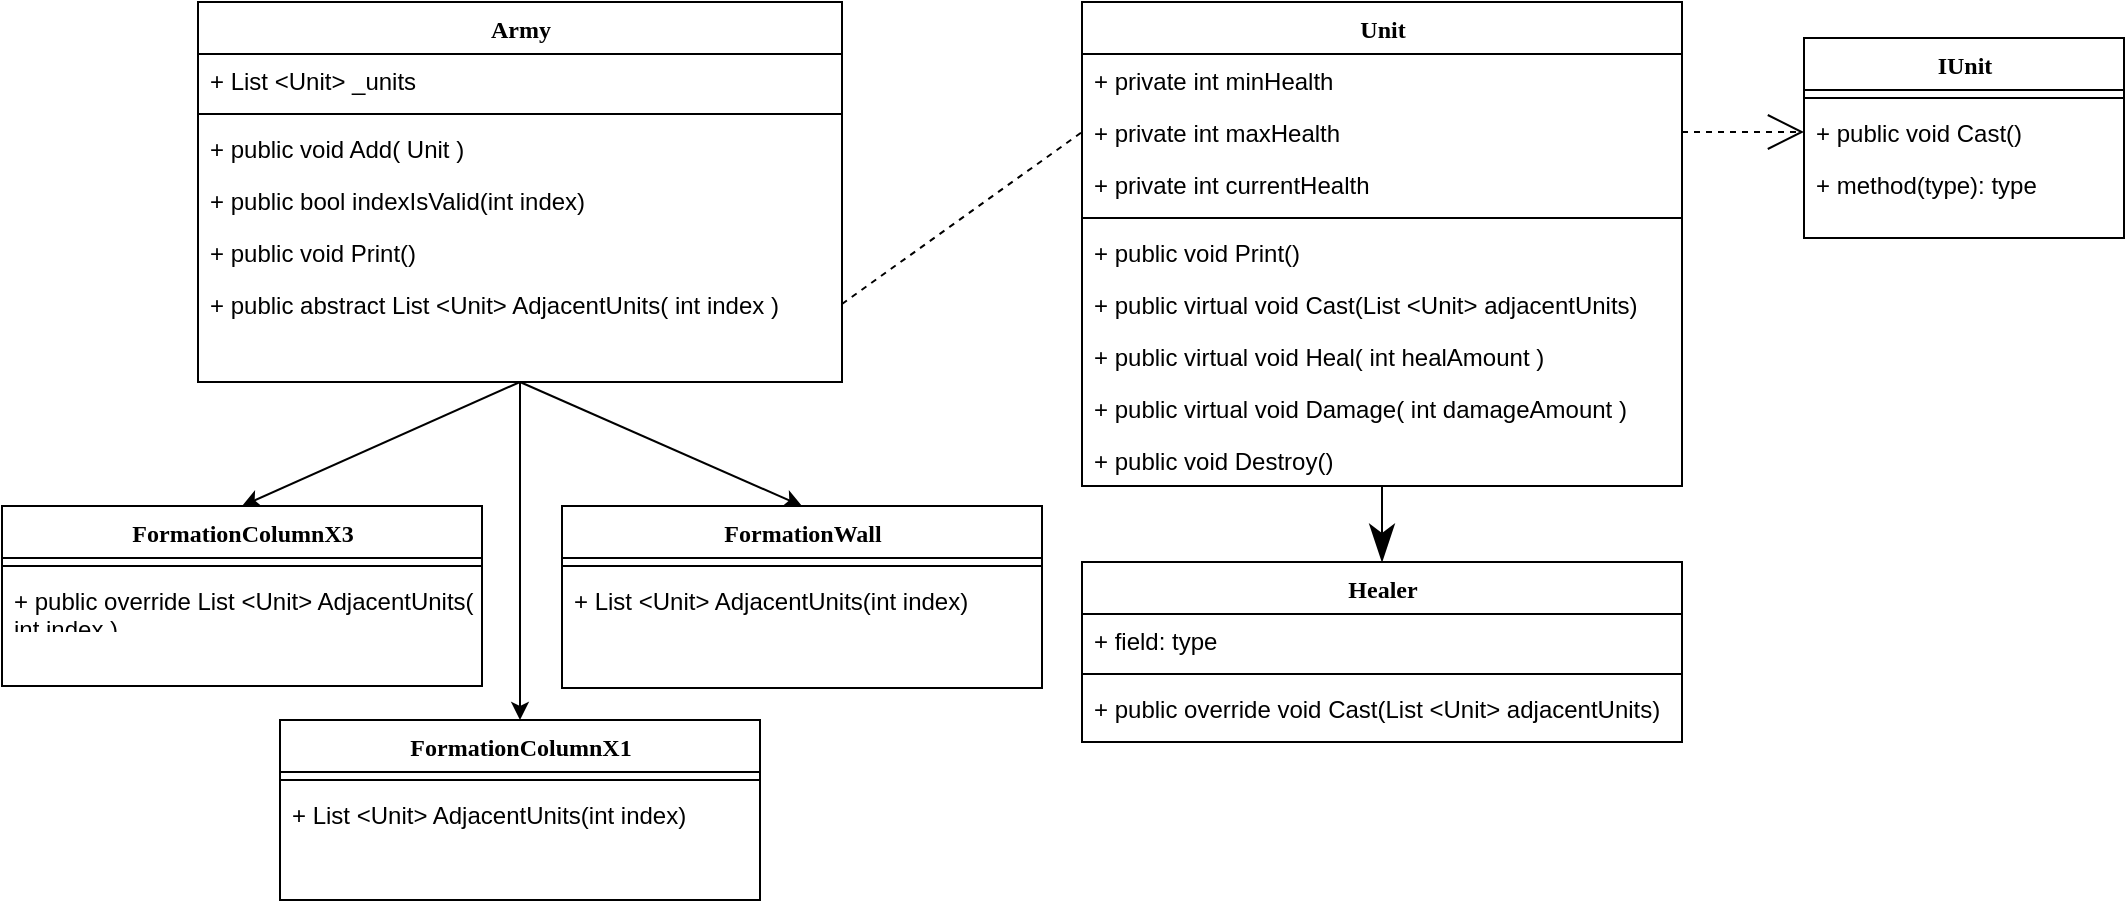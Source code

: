 <mxfile version="16.6.1" type="github" pages="2">
  <diagram name="Структура" id="9f46799a-70d6-7492-0946-bef42562c5a5">
    <mxGraphModel dx="1422" dy="762" grid="1" gridSize="10" guides="0" tooltips="1" connect="1" arrows="1" fold="1" page="1" pageScale="1" pageWidth="1169" pageHeight="827" background="none" math="0" shadow="0">
      <root>
        <mxCell id="0" />
        <mxCell id="1" parent="0" />
        <mxCell id="78961159f06e98e8-124" style="html=1;labelBackgroundColor=none;startFill=0;startSize=8;endArrow=classicThin;endFill=1;endSize=16;fontFamily=Verdana;fontSize=12;entryX=0.5;entryY=0;entryDx=0;entryDy=0;exitX=0.5;exitY=1;exitDx=0;exitDy=0;" parent="1" source="78961159f06e98e8-17" target="78961159f06e98e8-69" edge="1">
          <mxGeometry relative="1" as="geometry" />
        </mxCell>
        <mxCell id="78961159f06e98e8-17" value="Unit" style="swimlane;html=1;fontStyle=1;align=center;verticalAlign=top;childLayout=stackLayout;horizontal=1;startSize=26;horizontalStack=0;resizeParent=1;resizeLast=0;collapsible=1;marginBottom=0;swimlaneFillColor=#ffffff;rounded=0;shadow=0;comic=0;labelBackgroundColor=none;strokeWidth=1;fillColor=none;fontFamily=Verdana;fontSize=12" parent="1" vertex="1">
          <mxGeometry x="580" y="40" width="300" height="242" as="geometry" />
        </mxCell>
        <mxCell id="78961159f06e98e8-21" value="+ private int minHealth" style="text;html=1;strokeColor=none;fillColor=none;align=left;verticalAlign=top;spacingLeft=4;spacingRight=4;whiteSpace=wrap;overflow=hidden;rotatable=0;points=[[0,0.5],[1,0.5]];portConstraint=eastwest;" parent="78961159f06e98e8-17" vertex="1">
          <mxGeometry y="26" width="300" height="26" as="geometry" />
        </mxCell>
        <mxCell id="HIclassJUIiwZ_OQgA3m-4" value="+ private int maxHealth" style="text;html=1;strokeColor=none;fillColor=none;align=left;verticalAlign=top;spacingLeft=4;spacingRight=4;whiteSpace=wrap;overflow=hidden;rotatable=0;points=[[0,0.5],[1,0.5]];portConstraint=eastwest;" parent="78961159f06e98e8-17" vertex="1">
          <mxGeometry y="52" width="300" height="26" as="geometry" />
        </mxCell>
        <mxCell id="HIclassJUIiwZ_OQgA3m-5" value="+ private int currentHealth" style="text;html=1;strokeColor=none;fillColor=none;align=left;verticalAlign=top;spacingLeft=4;spacingRight=4;whiteSpace=wrap;overflow=hidden;rotatable=0;points=[[0,0.5],[1,0.5]];portConstraint=eastwest;" parent="78961159f06e98e8-17" vertex="1">
          <mxGeometry y="78" width="300" height="26" as="geometry" />
        </mxCell>
        <mxCell id="78961159f06e98e8-19" value="" style="line;html=1;strokeWidth=1;fillColor=none;align=left;verticalAlign=middle;spacingTop=-1;spacingLeft=3;spacingRight=3;rotatable=0;labelPosition=right;points=[];portConstraint=eastwest;" parent="78961159f06e98e8-17" vertex="1">
          <mxGeometry y="104" width="300" height="8" as="geometry" />
        </mxCell>
        <mxCell id="78961159f06e98e8-20" value="+ public void Print()" style="text;html=1;strokeColor=none;fillColor=none;align=left;verticalAlign=top;spacingLeft=4;spacingRight=4;whiteSpace=wrap;overflow=hidden;rotatable=0;points=[[0,0.5],[1,0.5]];portConstraint=eastwest;" parent="78961159f06e98e8-17" vertex="1">
          <mxGeometry y="112" width="300" height="26" as="geometry" />
        </mxCell>
        <mxCell id="oNumXjFYtsolnTgjQT-e-2" value="+ public virtual void Cast(List &amp;lt;Unit&amp;gt; adjacentUnits)" style="text;html=1;strokeColor=none;fillColor=none;align=left;verticalAlign=top;spacingLeft=4;spacingRight=4;whiteSpace=wrap;overflow=hidden;rotatable=0;points=[[0,0.5],[1,0.5]];portConstraint=eastwest;" vertex="1" parent="78961159f06e98e8-17">
          <mxGeometry y="138" width="300" height="26" as="geometry" />
        </mxCell>
        <mxCell id="oNumXjFYtsolnTgjQT-e-4" value="+ public virtual void Heal( int healAmount )" style="text;html=1;strokeColor=none;fillColor=none;align=left;verticalAlign=top;spacingLeft=4;spacingRight=4;whiteSpace=wrap;overflow=hidden;rotatable=0;points=[[0,0.5],[1,0.5]];portConstraint=eastwest;" vertex="1" parent="78961159f06e98e8-17">
          <mxGeometry y="164" width="300" height="26" as="geometry" />
        </mxCell>
        <mxCell id="oNumXjFYtsolnTgjQT-e-5" value="+ public virtual void Damage( int damageAmount )" style="text;html=1;strokeColor=none;fillColor=none;align=left;verticalAlign=top;spacingLeft=4;spacingRight=4;whiteSpace=wrap;overflow=hidden;rotatable=0;points=[[0,0.5],[1,0.5]];portConstraint=eastwest;" vertex="1" parent="78961159f06e98e8-17">
          <mxGeometry y="190" width="300" height="26" as="geometry" />
        </mxCell>
        <mxCell id="oNumXjFYtsolnTgjQT-e-6" value="+ public void Destroy()" style="text;html=1;strokeColor=none;fillColor=none;align=left;verticalAlign=top;spacingLeft=4;spacingRight=4;whiteSpace=wrap;overflow=hidden;rotatable=0;points=[[0,0.5],[1,0.5]];portConstraint=eastwest;" vertex="1" parent="78961159f06e98e8-17">
          <mxGeometry y="216" width="300" height="26" as="geometry" />
        </mxCell>
        <mxCell id="78961159f06e98e8-30" value="IUnit" style="swimlane;html=1;fontStyle=1;align=center;verticalAlign=top;childLayout=stackLayout;horizontal=1;startSize=26;horizontalStack=0;resizeParent=1;resizeLast=0;collapsible=1;marginBottom=0;swimlaneFillColor=#ffffff;rounded=0;shadow=0;comic=0;labelBackgroundColor=none;strokeWidth=1;fillColor=none;fontFamily=Verdana;fontSize=12" parent="1" vertex="1">
          <mxGeometry x="941" y="58" width="160" height="100" as="geometry" />
        </mxCell>
        <mxCell id="78961159f06e98e8-38" value="" style="line;html=1;strokeWidth=1;fillColor=none;align=left;verticalAlign=middle;spacingTop=-1;spacingLeft=3;spacingRight=3;rotatable=0;labelPosition=right;points=[];portConstraint=eastwest;" parent="78961159f06e98e8-30" vertex="1">
          <mxGeometry y="26" width="160" height="8" as="geometry" />
        </mxCell>
        <mxCell id="78961159f06e98e8-42" value="+ public void Cast()" style="text;html=1;strokeColor=none;fillColor=none;align=left;verticalAlign=top;spacingLeft=4;spacingRight=4;whiteSpace=wrap;overflow=hidden;rotatable=0;points=[[0,0.5],[1,0.5]];portConstraint=eastwest;" parent="78961159f06e98e8-30" vertex="1">
          <mxGeometry y="34" width="160" height="26" as="geometry" />
        </mxCell>
        <mxCell id="78961159f06e98e8-39" value="+ method(type): type" style="text;html=1;strokeColor=none;fillColor=none;align=left;verticalAlign=top;spacingLeft=4;spacingRight=4;whiteSpace=wrap;overflow=hidden;rotatable=0;points=[[0,0.5],[1,0.5]];portConstraint=eastwest;" parent="78961159f06e98e8-30" vertex="1">
          <mxGeometry y="60" width="160" height="26" as="geometry" />
        </mxCell>
        <mxCell id="78961159f06e98e8-69" value="Healer" style="swimlane;html=1;fontStyle=1;align=center;verticalAlign=top;childLayout=stackLayout;horizontal=1;startSize=26;horizontalStack=0;resizeParent=1;resizeLast=0;collapsible=1;marginBottom=0;swimlaneFillColor=#ffffff;rounded=0;shadow=0;comic=0;labelBackgroundColor=none;strokeWidth=1;fillColor=none;fontFamily=Verdana;fontSize=12" parent="1" vertex="1">
          <mxGeometry x="580" y="320" width="300" height="90" as="geometry" />
        </mxCell>
        <mxCell id="78961159f06e98e8-76" value="+ field: type" style="text;html=1;strokeColor=none;fillColor=none;align=left;verticalAlign=top;spacingLeft=4;spacingRight=4;whiteSpace=wrap;overflow=hidden;rotatable=0;points=[[0,0.5],[1,0.5]];portConstraint=eastwest;" parent="78961159f06e98e8-69" vertex="1">
          <mxGeometry y="26" width="300" height="26" as="geometry" />
        </mxCell>
        <mxCell id="78961159f06e98e8-77" value="" style="line;html=1;strokeWidth=1;fillColor=none;align=left;verticalAlign=middle;spacingTop=-1;spacingLeft=3;spacingRight=3;rotatable=0;labelPosition=right;points=[];portConstraint=eastwest;" parent="78961159f06e98e8-69" vertex="1">
          <mxGeometry y="52" width="300" height="8" as="geometry" />
        </mxCell>
        <mxCell id="78961159f06e98e8-79" value="+ public override void Cast(List &amp;lt;Unit&amp;gt; adjacentUnits)" style="text;html=1;strokeColor=none;fillColor=none;align=left;verticalAlign=top;spacingLeft=4;spacingRight=4;whiteSpace=wrap;overflow=hidden;rotatable=0;points=[[0,0.5],[1,0.5]];portConstraint=eastwest;" parent="78961159f06e98e8-69" vertex="1">
          <mxGeometry y="60" width="300" height="26" as="geometry" />
        </mxCell>
        <mxCell id="78961159f06e98e8-121" style="html=1;labelBackgroundColor=none;startFill=0;startSize=8;endArrow=open;endFill=0;endSize=16;fontFamily=Verdana;fontSize=12;elbow=vertical;dashed=1;exitX=1;exitY=0.5;exitDx=0;exitDy=0;entryX=0;entryY=0.5;entryDx=0;entryDy=0;" parent="1" source="HIclassJUIiwZ_OQgA3m-4" target="78961159f06e98e8-42" edge="1">
          <mxGeometry relative="1" as="geometry">
            <mxPoint x="250" y="231.882" as="sourcePoint" />
          </mxGeometry>
        </mxCell>
        <mxCell id="GQG-RdJc4Jy22JIBHspP-9" value="Army" style="swimlane;html=1;fontStyle=1;align=center;verticalAlign=top;childLayout=stackLayout;horizontal=1;startSize=26;horizontalStack=0;resizeParent=1;resizeLast=0;collapsible=1;marginBottom=0;swimlaneFillColor=#ffffff;rounded=0;shadow=0;comic=0;labelBackgroundColor=none;strokeWidth=1;fillColor=none;fontFamily=Verdana;fontSize=12" parent="1" vertex="1">
          <mxGeometry x="138" y="40" width="322" height="190" as="geometry" />
        </mxCell>
        <mxCell id="GQG-RdJc4Jy22JIBHspP-10" value="+ List &amp;lt;Unit&amp;gt; _units" style="text;html=1;strokeColor=none;fillColor=none;align=left;verticalAlign=top;spacingLeft=4;spacingRight=4;whiteSpace=wrap;overflow=hidden;rotatable=0;points=[[0,0.5],[1,0.5]];portConstraint=eastwest;" parent="GQG-RdJc4Jy22JIBHspP-9" vertex="1">
          <mxGeometry y="26" width="322" height="26" as="geometry" />
        </mxCell>
        <mxCell id="GQG-RdJc4Jy22JIBHspP-15" value="" style="line;html=1;strokeWidth=1;fillColor=none;align=left;verticalAlign=middle;spacingTop=-1;spacingLeft=3;spacingRight=3;rotatable=0;labelPosition=right;points=[];portConstraint=eastwest;" parent="GQG-RdJc4Jy22JIBHspP-9" vertex="1">
          <mxGeometry y="52" width="322" height="8" as="geometry" />
        </mxCell>
        <mxCell id="GQG-RdJc4Jy22JIBHspP-16" value="&lt;div&gt;+ public void Add( Unit )&lt;/div&gt;" style="text;html=1;strokeColor=none;fillColor=none;align=left;verticalAlign=top;spacingLeft=4;spacingRight=4;whiteSpace=wrap;overflow=hidden;rotatable=0;points=[[0,0.5],[1,0.5]];portConstraint=eastwest;" parent="GQG-RdJc4Jy22JIBHspP-9" vertex="1">
          <mxGeometry y="60" width="322" height="26" as="geometry" />
        </mxCell>
        <mxCell id="HIclassJUIiwZ_OQgA3m-2" value="+ public bool indexIsValid(int index)" style="text;html=1;strokeColor=none;fillColor=none;align=left;verticalAlign=top;spacingLeft=4;spacingRight=4;whiteSpace=wrap;overflow=hidden;rotatable=0;points=[[0,0.5],[1,0.5]];portConstraint=eastwest;" parent="GQG-RdJc4Jy22JIBHspP-9" vertex="1">
          <mxGeometry y="86" width="322" height="26" as="geometry" />
        </mxCell>
        <mxCell id="HIclassJUIiwZ_OQgA3m-3" value="+ public void Print()" style="text;html=1;strokeColor=none;fillColor=none;align=left;verticalAlign=top;spacingLeft=4;spacingRight=4;whiteSpace=wrap;overflow=hidden;rotatable=0;points=[[0,0.5],[1,0.5]];portConstraint=eastwest;" parent="GQG-RdJc4Jy22JIBHspP-9" vertex="1">
          <mxGeometry y="112" width="322" height="26" as="geometry" />
        </mxCell>
        <mxCell id="GQG-RdJc4Jy22JIBHspP-17" value="+ public abstract List &amp;lt;Unit&amp;gt; AdjacentUnits( int index )" style="text;html=1;strokeColor=none;fillColor=none;align=left;verticalAlign=top;spacingLeft=4;spacingRight=4;whiteSpace=wrap;overflow=hidden;rotatable=0;points=[[0,0.5],[1,0.5]];portConstraint=eastwest;" parent="GQG-RdJc4Jy22JIBHspP-9" vertex="1">
          <mxGeometry y="138" width="322" height="26" as="geometry" />
        </mxCell>
        <mxCell id="qrdXoDNGqeKWKB5XhvVL-1" value="FormationColumnX1" style="swimlane;html=1;fontStyle=1;align=center;verticalAlign=top;childLayout=stackLayout;horizontal=1;startSize=26;horizontalStack=0;resizeParent=1;resizeLast=0;collapsible=1;marginBottom=0;swimlaneFillColor=#ffffff;rounded=0;shadow=0;comic=0;labelBackgroundColor=none;strokeWidth=1;fillColor=none;fontFamily=Verdana;fontSize=12" parent="1" vertex="1">
          <mxGeometry x="179" y="399" width="240" height="90" as="geometry" />
        </mxCell>
        <mxCell id="qrdXoDNGqeKWKB5XhvVL-3" value="" style="line;html=1;strokeWidth=1;fillColor=none;align=left;verticalAlign=middle;spacingTop=-1;spacingLeft=3;spacingRight=3;rotatable=0;labelPosition=right;points=[];portConstraint=eastwest;" parent="qrdXoDNGqeKWKB5XhvVL-1" vertex="1">
          <mxGeometry y="26" width="240" height="8" as="geometry" />
        </mxCell>
        <mxCell id="qrdXoDNGqeKWKB5XhvVL-5" value="+ List &amp;lt;Unit&amp;gt; AdjacentUnits(int index)" style="text;html=1;strokeColor=none;fillColor=none;align=left;verticalAlign=top;spacingLeft=4;spacingRight=4;whiteSpace=wrap;overflow=hidden;rotatable=0;points=[[0,0.5],[1,0.5]];portConstraint=eastwest;" parent="qrdXoDNGqeKWKB5XhvVL-1" vertex="1">
          <mxGeometry y="34" width="240" height="26" as="geometry" />
        </mxCell>
        <mxCell id="qrdXoDNGqeKWKB5XhvVL-8" value="FormationWall" style="swimlane;html=1;fontStyle=1;align=center;verticalAlign=top;childLayout=stackLayout;horizontal=1;startSize=26;horizontalStack=0;resizeParent=1;resizeLast=0;collapsible=1;marginBottom=0;swimlaneFillColor=#ffffff;rounded=0;shadow=0;comic=0;labelBackgroundColor=none;strokeWidth=1;fillColor=none;fontFamily=Verdana;fontSize=12" parent="1" vertex="1">
          <mxGeometry x="320" y="292" width="240" height="91" as="geometry" />
        </mxCell>
        <mxCell id="qrdXoDNGqeKWKB5XhvVL-9" value="" style="line;html=1;strokeWidth=1;fillColor=none;align=left;verticalAlign=middle;spacingTop=-1;spacingLeft=3;spacingRight=3;rotatable=0;labelPosition=right;points=[];portConstraint=eastwest;" parent="qrdXoDNGqeKWKB5XhvVL-8" vertex="1">
          <mxGeometry y="26" width="240" height="8" as="geometry" />
        </mxCell>
        <mxCell id="qrdXoDNGqeKWKB5XhvVL-10" value="+ List &amp;lt;Unit&amp;gt; AdjacentUnits(int index)" style="text;html=1;strokeColor=none;fillColor=none;align=left;verticalAlign=top;spacingLeft=4;spacingRight=4;whiteSpace=wrap;overflow=hidden;rotatable=0;points=[[0,0.5],[1,0.5]];portConstraint=eastwest;" parent="qrdXoDNGqeKWKB5XhvVL-8" vertex="1">
          <mxGeometry y="34" width="240" height="26" as="geometry" />
        </mxCell>
        <mxCell id="qrdXoDNGqeKWKB5XhvVL-12" value="FormationColumnX3" style="swimlane;html=1;fontStyle=1;align=center;verticalAlign=top;childLayout=stackLayout;horizontal=1;startSize=26;horizontalStack=0;resizeParent=1;resizeLast=0;collapsible=1;marginBottom=0;swimlaneFillColor=#ffffff;rounded=0;shadow=0;comic=0;labelBackgroundColor=none;strokeWidth=1;fillColor=none;fontFamily=Verdana;fontSize=12" parent="1" vertex="1">
          <mxGeometry x="40" y="292" width="240" height="90" as="geometry" />
        </mxCell>
        <mxCell id="qrdXoDNGqeKWKB5XhvVL-13" value="" style="line;html=1;strokeWidth=1;fillColor=none;align=left;verticalAlign=middle;spacingTop=-1;spacingLeft=3;spacingRight=3;rotatable=0;labelPosition=right;points=[];portConstraint=eastwest;" parent="qrdXoDNGqeKWKB5XhvVL-12" vertex="1">
          <mxGeometry y="26" width="240" height="8" as="geometry" />
        </mxCell>
        <mxCell id="qrdXoDNGqeKWKB5XhvVL-14" value="+ public override List &amp;lt;Unit&amp;gt; AdjacentUnits( int index )" style="text;html=1;strokeColor=none;fillColor=none;align=left;verticalAlign=top;spacingLeft=4;spacingRight=4;whiteSpace=wrap;overflow=hidden;rotatable=0;points=[[0,0.5],[1,0.5]];portConstraint=eastwest;" parent="qrdXoDNGqeKWKB5XhvVL-12" vertex="1">
          <mxGeometry y="34" width="240" height="26" as="geometry" />
        </mxCell>
        <mxCell id="qrdXoDNGqeKWKB5XhvVL-17" value="" style="endArrow=classic;html=1;rounded=0;entryX=0.5;entryY=0;entryDx=0;entryDy=0;exitX=0.5;exitY=1;exitDx=0;exitDy=0;" parent="1" source="GQG-RdJc4Jy22JIBHspP-9" target="qrdXoDNGqeKWKB5XhvVL-1" edge="1">
          <mxGeometry width="50" height="50" relative="1" as="geometry">
            <mxPoint x="150" y="582" as="sourcePoint" />
            <mxPoint x="50" y="112" as="targetPoint" />
          </mxGeometry>
        </mxCell>
        <mxCell id="qrdXoDNGqeKWKB5XhvVL-18" value="" style="endArrow=classic;html=1;rounded=0;entryX=0.5;entryY=0;entryDx=0;entryDy=0;exitX=0.5;exitY=1;exitDx=0;exitDy=0;" parent="1" source="GQG-RdJc4Jy22JIBHspP-9" target="qrdXoDNGqeKWKB5XhvVL-12" edge="1">
          <mxGeometry width="50" height="50" relative="1" as="geometry">
            <mxPoint x="340" y="602" as="sourcePoint" />
            <mxPoint x="110" y="198" as="targetPoint" />
          </mxGeometry>
        </mxCell>
        <mxCell id="qrdXoDNGqeKWKB5XhvVL-19" value="" style="endArrow=classic;html=1;rounded=0;exitX=0.5;exitY=1;exitDx=0;exitDy=0;entryX=0.5;entryY=0;entryDx=0;entryDy=0;" parent="1" source="GQG-RdJc4Jy22JIBHspP-9" target="qrdXoDNGqeKWKB5XhvVL-8" edge="1">
          <mxGeometry width="50" height="50" relative="1" as="geometry">
            <mxPoint x="50" y="392" as="sourcePoint" />
            <mxPoint x="240" y="332" as="targetPoint" />
          </mxGeometry>
        </mxCell>
        <mxCell id="qrdXoDNGqeKWKB5XhvVL-20" value="" style="endArrow=none;dashed=1;html=1;rounded=0;exitX=1;exitY=0.5;exitDx=0;exitDy=0;entryX=0;entryY=0.5;entryDx=0;entryDy=0;" parent="1" source="GQG-RdJc4Jy22JIBHspP-17" target="HIclassJUIiwZ_OQgA3m-4" edge="1">
          <mxGeometry width="50" height="50" relative="1" as="geometry">
            <mxPoint x="350" y="262" as="sourcePoint" />
            <mxPoint x="400" y="212" as="targetPoint" />
          </mxGeometry>
        </mxCell>
      </root>
    </mxGraphModel>
  </diagram>
  <diagram id="LrEoTK99fvRbfNdOxykC" name="Типы построений">
    <mxGraphModel dx="1422" dy="762" grid="1" gridSize="10" guides="1" tooltips="1" connect="1" arrows="1" fold="1" page="1" pageScale="1" pageWidth="850" pageHeight="1100" math="0" shadow="0">
      <root>
        <mxCell id="R5JlJ3jv8n5k8TAfMMNb-0" />
        <mxCell id="R5JlJ3jv8n5k8TAfMMNb-1" parent="R5JlJ3jv8n5k8TAfMMNb-0" />
        <mxCell id="R5JlJ3jv8n5k8TAfMMNb-2" value="0" style="shape=hexagon;perimeter=hexagonPerimeter2;whiteSpace=wrap;html=1;fixedSize=1;" vertex="1" parent="R5JlJ3jv8n5k8TAfMMNb-1">
          <mxGeometry x="300" y="80" width="80" height="80" as="geometry" />
        </mxCell>
        <mxCell id="R5JlJ3jv8n5k8TAfMMNb-3" value="1" style="shape=hexagon;perimeter=hexagonPerimeter2;whiteSpace=wrap;html=1;fixedSize=1;" vertex="1" parent="R5JlJ3jv8n5k8TAfMMNb-1">
          <mxGeometry x="240" y="120" width="80" height="80" as="geometry" />
        </mxCell>
        <mxCell id="R5JlJ3jv8n5k8TAfMMNb-4" value="2" style="shape=hexagon;perimeter=hexagonPerimeter2;whiteSpace=wrap;html=1;fixedSize=1;" vertex="1" parent="R5JlJ3jv8n5k8TAfMMNb-1">
          <mxGeometry x="360" y="120" width="80" height="80" as="geometry" />
        </mxCell>
        <mxCell id="R5JlJ3jv8n5k8TAfMMNb-5" value="3" style="shape=hexagon;perimeter=hexagonPerimeter2;whiteSpace=wrap;html=1;fixedSize=1;" vertex="1" parent="R5JlJ3jv8n5k8TAfMMNb-1">
          <mxGeometry x="300" y="160" width="80" height="80" as="geometry" />
        </mxCell>
        <mxCell id="R5JlJ3jv8n5k8TAfMMNb-6" value="4" style="shape=hexagon;perimeter=hexagonPerimeter2;whiteSpace=wrap;html=1;fixedSize=1;" vertex="1" parent="R5JlJ3jv8n5k8TAfMMNb-1">
          <mxGeometry x="240" y="200" width="80" height="80" as="geometry" />
        </mxCell>
        <mxCell id="R5JlJ3jv8n5k8TAfMMNb-7" value="5" style="shape=hexagon;perimeter=hexagonPerimeter2;whiteSpace=wrap;html=1;fixedSize=1;" vertex="1" parent="R5JlJ3jv8n5k8TAfMMNb-1">
          <mxGeometry x="360" y="200" width="80" height="80" as="geometry" />
        </mxCell>
        <mxCell id="R5JlJ3jv8n5k8TAfMMNb-8" value="7" style="shape=hexagon;perimeter=hexagonPerimeter2;whiteSpace=wrap;html=1;fixedSize=1;" vertex="1" parent="R5JlJ3jv8n5k8TAfMMNb-1">
          <mxGeometry x="240" y="280" width="80" height="80" as="geometry" />
        </mxCell>
        <mxCell id="R5JlJ3jv8n5k8TAfMMNb-9" value="6" style="shape=hexagon;perimeter=hexagonPerimeter2;whiteSpace=wrap;html=1;fixedSize=1;" vertex="1" parent="R5JlJ3jv8n5k8TAfMMNb-1">
          <mxGeometry x="300" y="240" width="80" height="80" as="geometry" />
        </mxCell>
        <mxCell id="R5JlJ3jv8n5k8TAfMMNb-10" value="8" style="shape=hexagon;perimeter=hexagonPerimeter2;whiteSpace=wrap;html=1;fixedSize=1;" vertex="1" parent="R5JlJ3jv8n5k8TAfMMNb-1">
          <mxGeometry x="360" y="280" width="80" height="80" as="geometry" />
        </mxCell>
      </root>
    </mxGraphModel>
  </diagram>
</mxfile>
